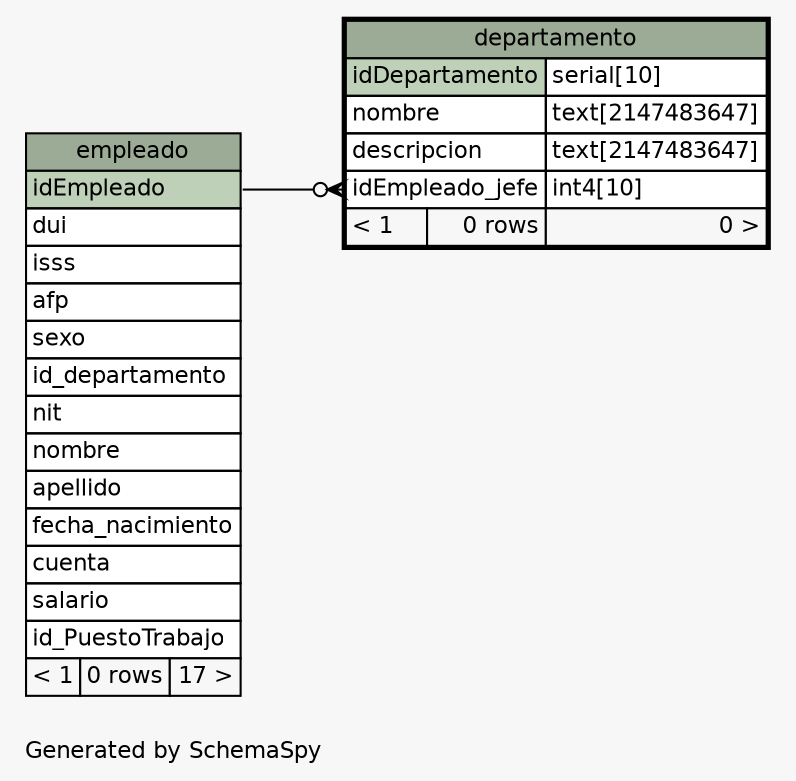 // dot 2.26.3 on Linux 3.2.0-4-686-pae
// SchemaSpy rev 590
digraph "oneDegreeRelationshipsDiagram" {
  graph [
    rankdir="RL"
    bgcolor="#f7f7f7"
    label="\nGenerated by SchemaSpy"
    labeljust="l"
    nodesep="0.18"
    ranksep="0.46"
    fontname="Helvetica"
    fontsize="11"
  ];
  node [
    fontname="Helvetica"
    fontsize="11"
    shape="plaintext"
  ];
  edge [
    arrowsize="0.8"
  ];
  "departamento":"idEmpleado_jefe":w -> "empleado":"idEmpleado":e [arrowhead=none dir=back arrowtail=crowodot];
  "departamento" [
    label=<
    <TABLE BORDER="2" CELLBORDER="1" CELLSPACING="0" BGCOLOR="#ffffff">
      <TR><TD COLSPAN="3" BGCOLOR="#9bab96" ALIGN="CENTER">departamento</TD></TR>
      <TR><TD PORT="idDepartamento" COLSPAN="2" BGCOLOR="#bed1b8" ALIGN="LEFT">idDepartamento</TD><TD PORT="idDepartamento.type" ALIGN="LEFT">serial[10]</TD></TR>
      <TR><TD PORT="nombre" COLSPAN="2" ALIGN="LEFT">nombre</TD><TD PORT="nombre.type" ALIGN="LEFT">text[2147483647]</TD></TR>
      <TR><TD PORT="descripcion" COLSPAN="2" ALIGN="LEFT">descripcion</TD><TD PORT="descripcion.type" ALIGN="LEFT">text[2147483647]</TD></TR>
      <TR><TD PORT="idEmpleado_jefe" COLSPAN="2" ALIGN="LEFT">idEmpleado_jefe</TD><TD PORT="idEmpleado_jefe.type" ALIGN="LEFT">int4[10]</TD></TR>
      <TR><TD ALIGN="LEFT" BGCOLOR="#f7f7f7">&lt; 1</TD><TD ALIGN="RIGHT" BGCOLOR="#f7f7f7">0 rows</TD><TD ALIGN="RIGHT" BGCOLOR="#f7f7f7">0 &gt;</TD></TR>
    </TABLE>>
    URL="departamento.html"
    tooltip="departamento"
  ];
  "empleado" [
    label=<
    <TABLE BORDER="0" CELLBORDER="1" CELLSPACING="0" BGCOLOR="#ffffff">
      <TR><TD COLSPAN="3" BGCOLOR="#9bab96" ALIGN="CENTER">empleado</TD></TR>
      <TR><TD PORT="idEmpleado" COLSPAN="3" BGCOLOR="#bed1b8" ALIGN="LEFT">idEmpleado</TD></TR>
      <TR><TD PORT="dui" COLSPAN="3" ALIGN="LEFT">dui</TD></TR>
      <TR><TD PORT="isss" COLSPAN="3" ALIGN="LEFT">isss</TD></TR>
      <TR><TD PORT="afp" COLSPAN="3" ALIGN="LEFT">afp</TD></TR>
      <TR><TD PORT="sexo" COLSPAN="3" ALIGN="LEFT">sexo</TD></TR>
      <TR><TD PORT="id_departamento" COLSPAN="3" ALIGN="LEFT">id_departamento</TD></TR>
      <TR><TD PORT="nit" COLSPAN="3" ALIGN="LEFT">nit</TD></TR>
      <TR><TD PORT="nombre" COLSPAN="3" ALIGN="LEFT">nombre</TD></TR>
      <TR><TD PORT="apellido" COLSPAN="3" ALIGN="LEFT">apellido</TD></TR>
      <TR><TD PORT="fecha_nacimiento" COLSPAN="3" ALIGN="LEFT">fecha_nacimiento</TD></TR>
      <TR><TD PORT="cuenta" COLSPAN="3" ALIGN="LEFT">cuenta</TD></TR>
      <TR><TD PORT="salario" COLSPAN="3" ALIGN="LEFT">salario</TD></TR>
      <TR><TD PORT="id_PuestoTrabajo" COLSPAN="3" ALIGN="LEFT">id_PuestoTrabajo</TD></TR>
      <TR><TD ALIGN="LEFT" BGCOLOR="#f7f7f7">&lt; 1</TD><TD ALIGN="RIGHT" BGCOLOR="#f7f7f7">0 rows</TD><TD ALIGN="RIGHT" BGCOLOR="#f7f7f7">17 &gt;</TD></TR>
    </TABLE>>
    URL="empleado.html"
    tooltip="empleado"
  ];
}
